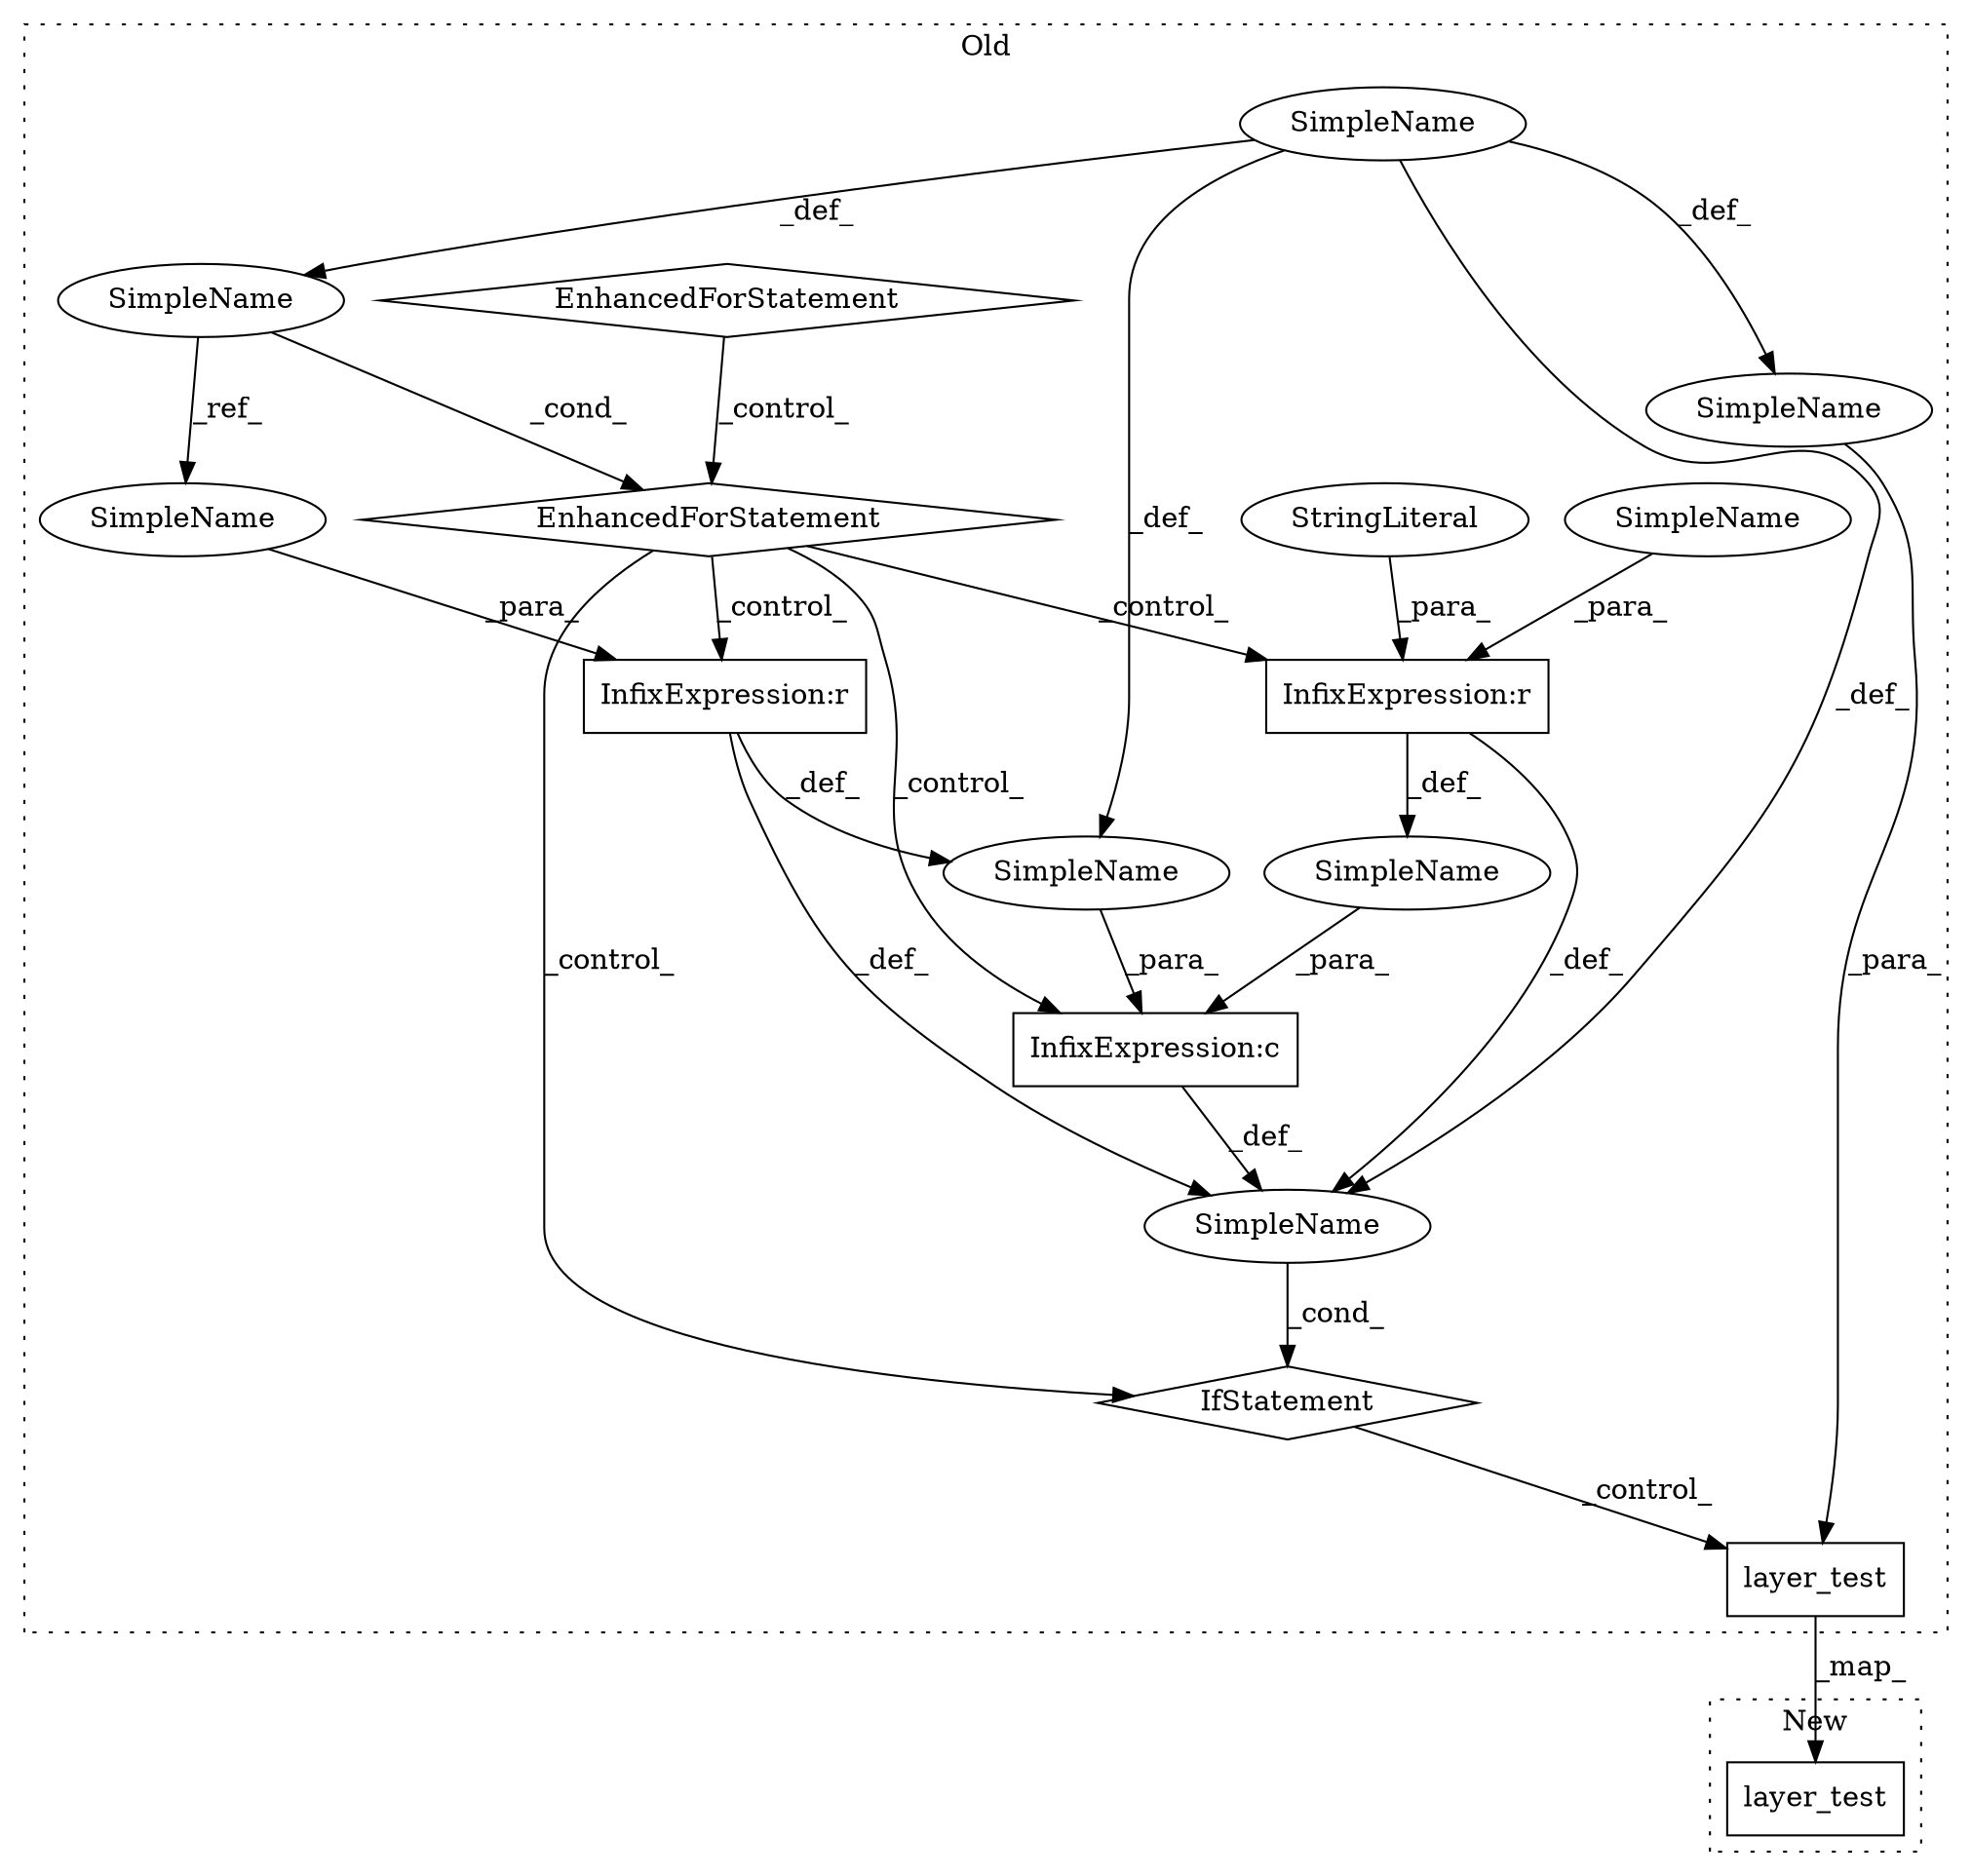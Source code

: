 digraph G {
subgraph cluster0 {
1 [label="layer_test" a="32" s="18407,18648" l="11,2" shape="box"];
3 [label="SimpleName" a="42" s="18178" l="7" shape="ellipse"];
4 [label="EnhancedForStatement" a="70" s="18090,18274" l="57,2" shape="diamond"];
5 [label="SimpleName" a="42" s="" l="" shape="ellipse"];
6 [label="SimpleName" a="42" s="" l="" shape="ellipse"];
7 [label="SimpleName" a="42" s="" l="" shape="ellipse"];
8 [label="InfixExpression:c" a="27" s="18309" l="4" shape="box"];
9 [label="EnhancedForStatement" a="70" s="17989,18080" l="53,2" shape="diamond"];
10 [label="InfixExpression:r" a="27" s="18298" l="4" shape="box"];
11 [label="InfixExpression:r" a="27" s="18321" l="13" shape="box"];
12 [label="IfStatement" a="25" s="18286,18365" l="4,2" shape="diamond"];
13 [label="SimpleName" a="42" s="" l="" shape="ellipse"];
14 [label="SimpleName" a="42" s="" l="" shape="ellipse"];
15 [label="StringLiteral" a="45" s="18302" l="6" shape="ellipse"];
16 [label="SimpleName" a="42" s="18314" l="7" shape="ellipse"];
17 [label="SimpleName" a="42" s="18291" l="7" shape="ellipse"];
label = "Old";
style="dotted";
}
subgraph cluster1 {
2 [label="layer_test" a="32" s="12527,12764" l="11,2" shape="box"];
label = "New";
style="dotted";
}
1 -> 2 [label="_map_"];
3 -> 16 [label="_ref_"];
3 -> 4 [label="_cond_"];
4 -> 12 [label="_control_"];
4 -> 8 [label="_control_"];
4 -> 10 [label="_control_"];
4 -> 11 [label="_control_"];
5 -> 1 [label="_para_"];
6 -> 14 [label="_def_"];
6 -> 7 [label="_def_"];
6 -> 5 [label="_def_"];
6 -> 3 [label="_def_"];
7 -> 8 [label="_para_"];
8 -> 14 [label="_def_"];
9 -> 4 [label="_control_"];
10 -> 14 [label="_def_"];
10 -> 13 [label="_def_"];
11 -> 14 [label="_def_"];
11 -> 7 [label="_def_"];
12 -> 1 [label="_control_"];
13 -> 8 [label="_para_"];
14 -> 12 [label="_cond_"];
15 -> 10 [label="_para_"];
16 -> 11 [label="_para_"];
17 -> 10 [label="_para_"];
}